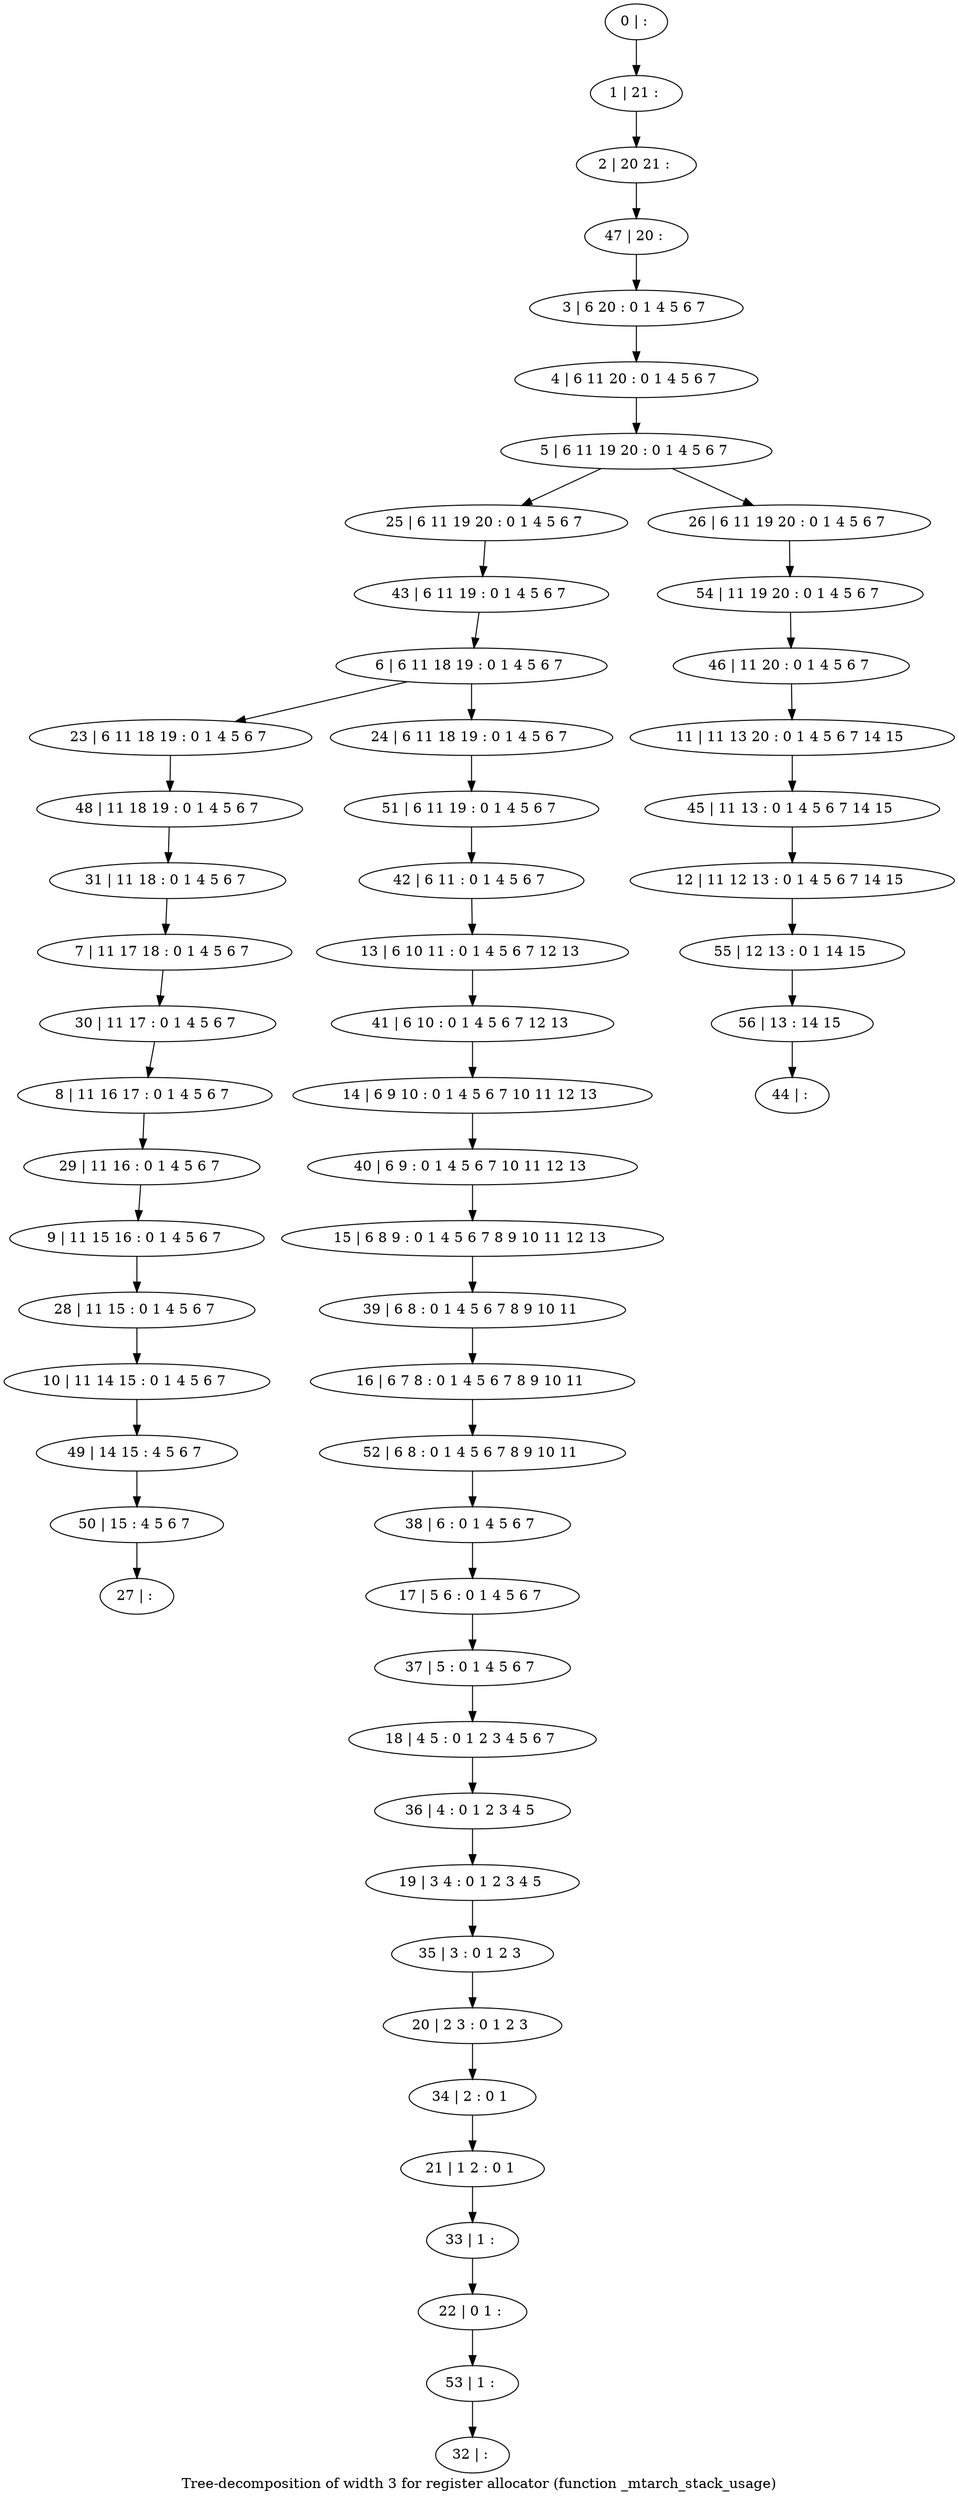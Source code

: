 digraph G {
graph [label="Tree-decomposition of width 3 for register allocator (function _mtarch_stack_usage)"]
0[label="0 | : "];
1[label="1 | 21 : "];
2[label="2 | 20 21 : "];
3[label="3 | 6 20 : 0 1 4 5 6 7 "];
4[label="4 | 6 11 20 : 0 1 4 5 6 7 "];
5[label="5 | 6 11 19 20 : 0 1 4 5 6 7 "];
6[label="6 | 6 11 18 19 : 0 1 4 5 6 7 "];
7[label="7 | 11 17 18 : 0 1 4 5 6 7 "];
8[label="8 | 11 16 17 : 0 1 4 5 6 7 "];
9[label="9 | 11 15 16 : 0 1 4 5 6 7 "];
10[label="10 | 11 14 15 : 0 1 4 5 6 7 "];
11[label="11 | 11 13 20 : 0 1 4 5 6 7 14 15 "];
12[label="12 | 11 12 13 : 0 1 4 5 6 7 14 15 "];
13[label="13 | 6 10 11 : 0 1 4 5 6 7 12 13 "];
14[label="14 | 6 9 10 : 0 1 4 5 6 7 10 11 12 13 "];
15[label="15 | 6 8 9 : 0 1 4 5 6 7 8 9 10 11 12 13 "];
16[label="16 | 6 7 8 : 0 1 4 5 6 7 8 9 10 11 "];
17[label="17 | 5 6 : 0 1 4 5 6 7 "];
18[label="18 | 4 5 : 0 1 2 3 4 5 6 7 "];
19[label="19 | 3 4 : 0 1 2 3 4 5 "];
20[label="20 | 2 3 : 0 1 2 3 "];
21[label="21 | 1 2 : 0 1 "];
22[label="22 | 0 1 : "];
23[label="23 | 6 11 18 19 : 0 1 4 5 6 7 "];
24[label="24 | 6 11 18 19 : 0 1 4 5 6 7 "];
25[label="25 | 6 11 19 20 : 0 1 4 5 6 7 "];
26[label="26 | 6 11 19 20 : 0 1 4 5 6 7 "];
27[label="27 | : "];
28[label="28 | 11 15 : 0 1 4 5 6 7 "];
29[label="29 | 11 16 : 0 1 4 5 6 7 "];
30[label="30 | 11 17 : 0 1 4 5 6 7 "];
31[label="31 | 11 18 : 0 1 4 5 6 7 "];
32[label="32 | : "];
33[label="33 | 1 : "];
34[label="34 | 2 : 0 1 "];
35[label="35 | 3 : 0 1 2 3 "];
36[label="36 | 4 : 0 1 2 3 4 5 "];
37[label="37 | 5 : 0 1 4 5 6 7 "];
38[label="38 | 6 : 0 1 4 5 6 7 "];
39[label="39 | 6 8 : 0 1 4 5 6 7 8 9 10 11 "];
40[label="40 | 6 9 : 0 1 4 5 6 7 10 11 12 13 "];
41[label="41 | 6 10 : 0 1 4 5 6 7 12 13 "];
42[label="42 | 6 11 : 0 1 4 5 6 7 "];
43[label="43 | 6 11 19 : 0 1 4 5 6 7 "];
44[label="44 | : "];
45[label="45 | 11 13 : 0 1 4 5 6 7 14 15 "];
46[label="46 | 11 20 : 0 1 4 5 6 7 "];
47[label="47 | 20 : "];
48[label="48 | 11 18 19 : 0 1 4 5 6 7 "];
49[label="49 | 14 15 : 4 5 6 7 "];
50[label="50 | 15 : 4 5 6 7 "];
51[label="51 | 6 11 19 : 0 1 4 5 6 7 "];
52[label="52 | 6 8 : 0 1 4 5 6 7 8 9 10 11 "];
53[label="53 | 1 : "];
54[label="54 | 11 19 20 : 0 1 4 5 6 7 "];
55[label="55 | 12 13 : 0 1 14 15 "];
56[label="56 | 13 : 14 15 "];
0->1 ;
1->2 ;
3->4 ;
4->5 ;
6->23 ;
6->24 ;
5->25 ;
5->26 ;
28->10 ;
9->28 ;
29->9 ;
8->29 ;
30->8 ;
7->30 ;
31->7 ;
33->22 ;
21->33 ;
34->21 ;
20->34 ;
35->20 ;
19->35 ;
36->19 ;
18->36 ;
37->18 ;
17->37 ;
38->17 ;
39->16 ;
15->39 ;
40->15 ;
14->40 ;
41->14 ;
13->41 ;
42->13 ;
43->6 ;
25->43 ;
45->12 ;
11->45 ;
46->11 ;
47->3 ;
2->47 ;
48->31 ;
23->48 ;
10->49 ;
50->27 ;
49->50 ;
51->42 ;
24->51 ;
52->38 ;
16->52 ;
53->32 ;
22->53 ;
54->46 ;
26->54 ;
12->55 ;
56->44 ;
55->56 ;
}
